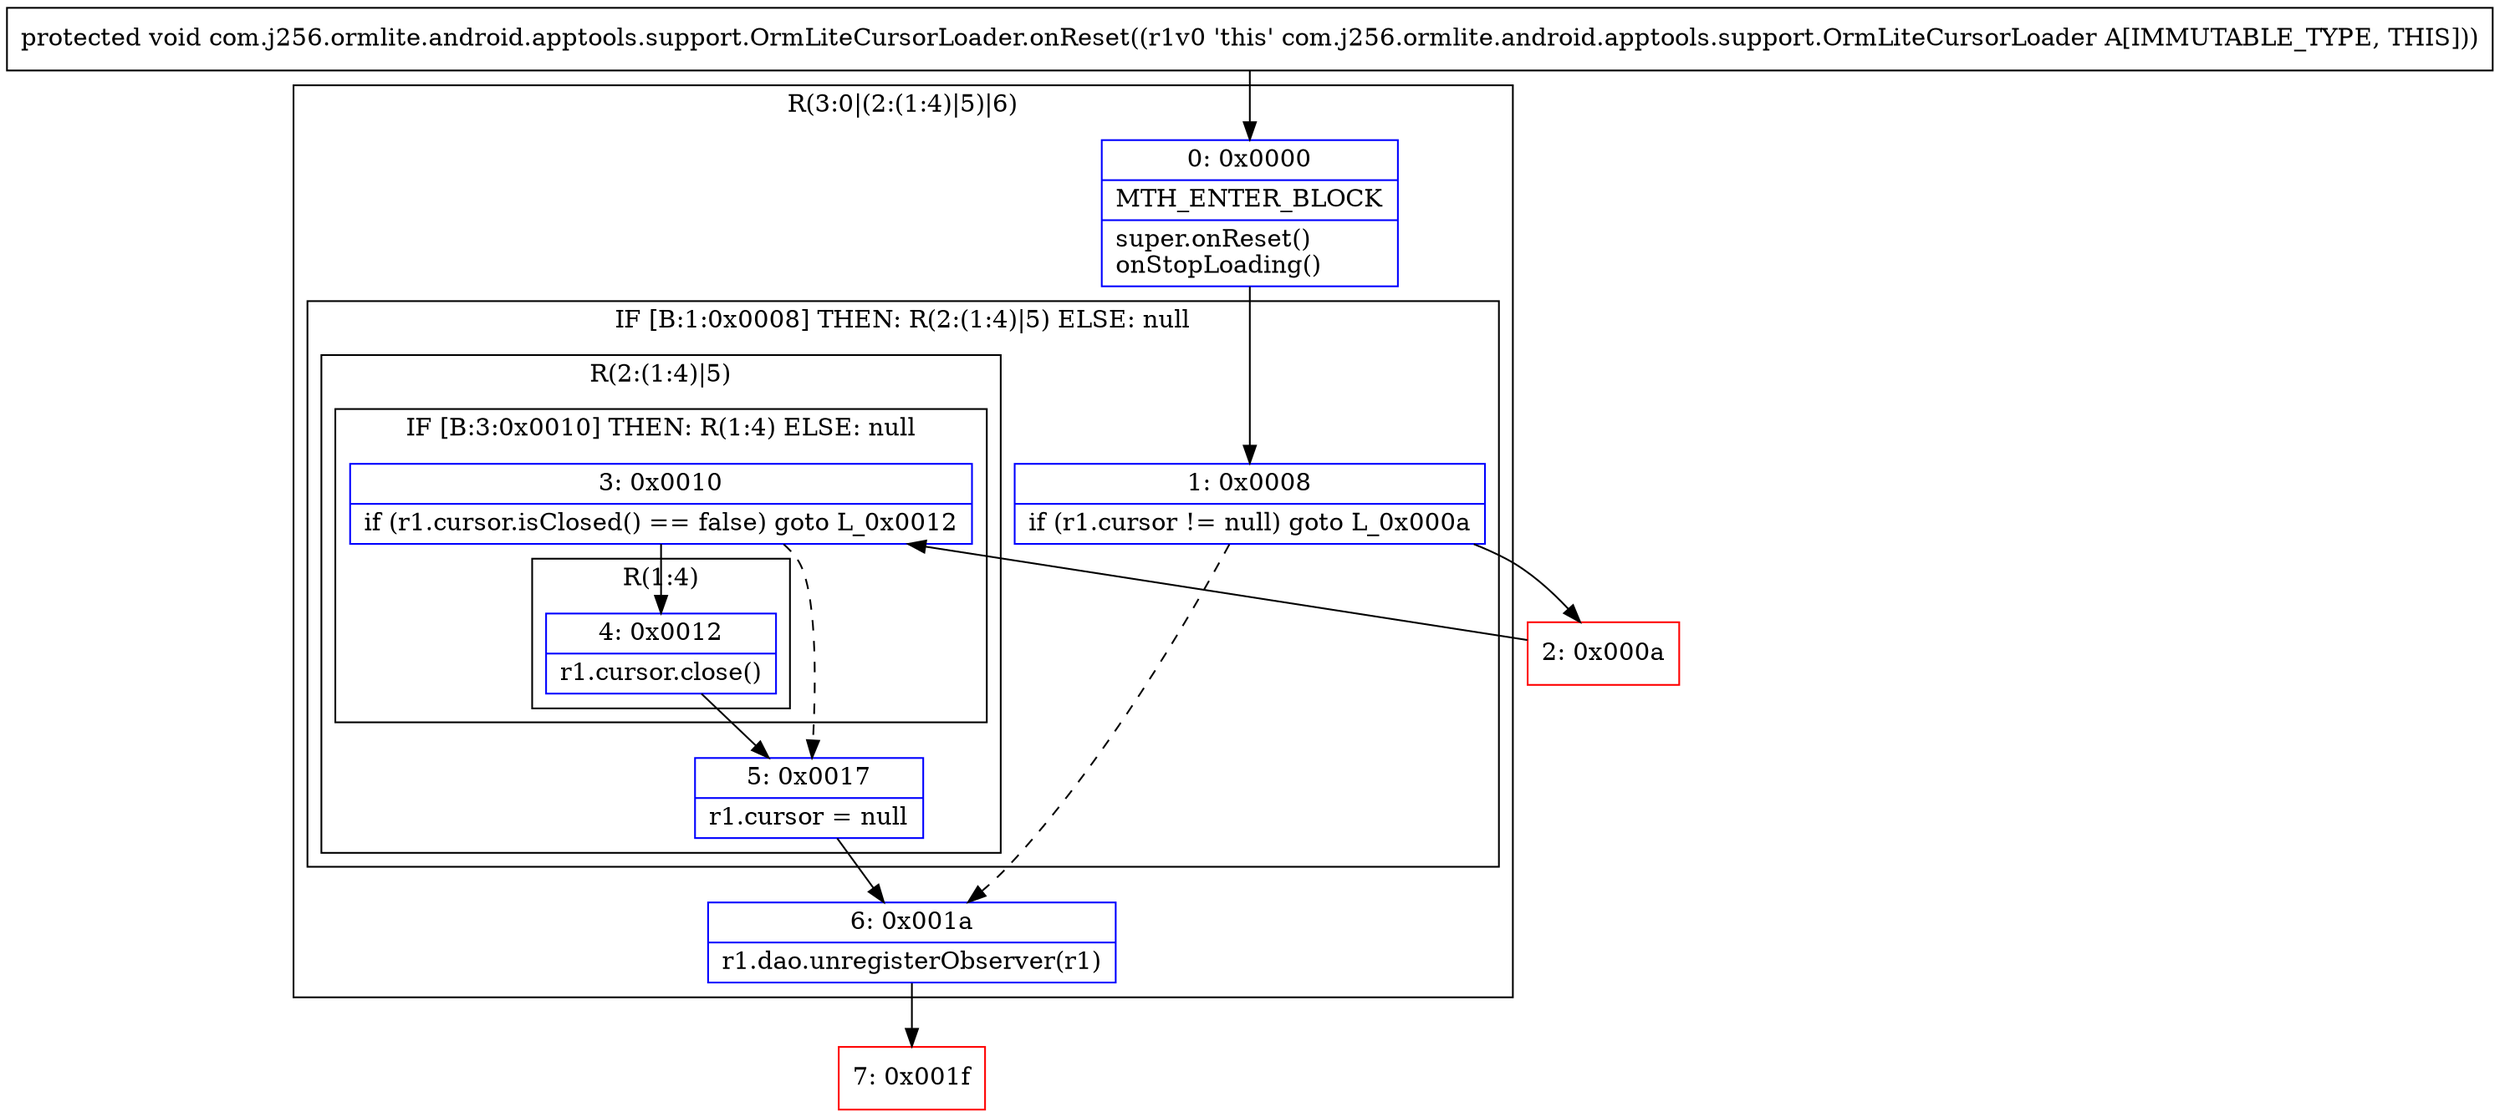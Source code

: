 digraph "CFG forcom.j256.ormlite.android.apptools.support.OrmLiteCursorLoader.onReset()V" {
subgraph cluster_Region_1109278674 {
label = "R(3:0|(2:(1:4)|5)|6)";
node [shape=record,color=blue];
Node_0 [shape=record,label="{0\:\ 0x0000|MTH_ENTER_BLOCK\l|super.onReset()\lonStopLoading()\l}"];
subgraph cluster_IfRegion_133912709 {
label = "IF [B:1:0x0008] THEN: R(2:(1:4)|5) ELSE: null";
node [shape=record,color=blue];
Node_1 [shape=record,label="{1\:\ 0x0008|if (r1.cursor != null) goto L_0x000a\l}"];
subgraph cluster_Region_415321159 {
label = "R(2:(1:4)|5)";
node [shape=record,color=blue];
subgraph cluster_IfRegion_640568553 {
label = "IF [B:3:0x0010] THEN: R(1:4) ELSE: null";
node [shape=record,color=blue];
Node_3 [shape=record,label="{3\:\ 0x0010|if (r1.cursor.isClosed() == false) goto L_0x0012\l}"];
subgraph cluster_Region_368904017 {
label = "R(1:4)";
node [shape=record,color=blue];
Node_4 [shape=record,label="{4\:\ 0x0012|r1.cursor.close()\l}"];
}
}
Node_5 [shape=record,label="{5\:\ 0x0017|r1.cursor = null\l}"];
}
}
Node_6 [shape=record,label="{6\:\ 0x001a|r1.dao.unregisterObserver(r1)\l}"];
}
Node_2 [shape=record,color=red,label="{2\:\ 0x000a}"];
Node_7 [shape=record,color=red,label="{7\:\ 0x001f}"];
MethodNode[shape=record,label="{protected void com.j256.ormlite.android.apptools.support.OrmLiteCursorLoader.onReset((r1v0 'this' com.j256.ormlite.android.apptools.support.OrmLiteCursorLoader A[IMMUTABLE_TYPE, THIS])) }"];
MethodNode -> Node_0;
Node_0 -> Node_1;
Node_1 -> Node_2;
Node_1 -> Node_6[style=dashed];
Node_3 -> Node_4;
Node_3 -> Node_5[style=dashed];
Node_4 -> Node_5;
Node_5 -> Node_6;
Node_6 -> Node_7;
Node_2 -> Node_3;
}

